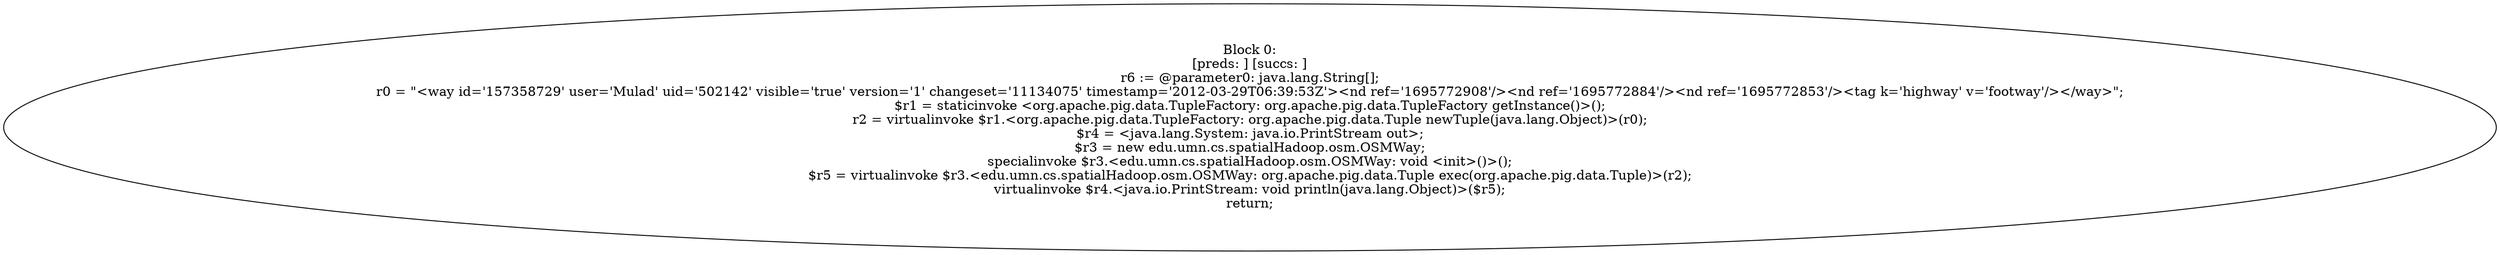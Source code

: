 digraph "unitGraph" {
    "Block 0:
[preds: ] [succs: ]
r6 := @parameter0: java.lang.String[];
r0 = \"<way id=\'157358729\' user=\'Mulad\' uid=\'502142\' visible=\'true\' version=\'1\' changeset=\'11134075\' timestamp=\'2012-03-29T06:39:53Z\'><nd ref=\'1695772908\'/><nd ref=\'1695772884\'/><nd ref=\'1695772853\'/><tag k=\'highway\' v=\'footway\'/></way>\";
$r1 = staticinvoke <org.apache.pig.data.TupleFactory: org.apache.pig.data.TupleFactory getInstance()>();
r2 = virtualinvoke $r1.<org.apache.pig.data.TupleFactory: org.apache.pig.data.Tuple newTuple(java.lang.Object)>(r0);
$r4 = <java.lang.System: java.io.PrintStream out>;
$r3 = new edu.umn.cs.spatialHadoop.osm.OSMWay;
specialinvoke $r3.<edu.umn.cs.spatialHadoop.osm.OSMWay: void <init>()>();
$r5 = virtualinvoke $r3.<edu.umn.cs.spatialHadoop.osm.OSMWay: org.apache.pig.data.Tuple exec(org.apache.pig.data.Tuple)>(r2);
virtualinvoke $r4.<java.io.PrintStream: void println(java.lang.Object)>($r5);
return;
"
}
